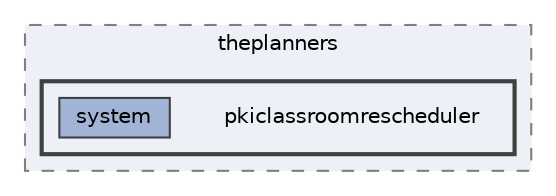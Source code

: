 digraph "pkiclassroomrescheduler/src/main/java/com/theplanners/pkiclassroomrescheduler"
{
 // LATEX_PDF_SIZE
  bgcolor="transparent";
  edge [fontname=Helvetica,fontsize=10,labelfontname=Helvetica,labelfontsize=10];
  node [fontname=Helvetica,fontsize=10,shape=box,height=0.2,width=0.4];
  compound=true
  subgraph clusterdir_52bbd9e89f72367975a2f11631e9502b {
    graph [ bgcolor="#edf0f7", pencolor="grey50", label="theplanners", fontname=Helvetica,fontsize=10 style="filled,dashed", URL="dir_52bbd9e89f72367975a2f11631e9502b.html",tooltip=""]
  subgraph clusterdir_6f0218be596b99dd99a4d895a776eea9 {
    graph [ bgcolor="#edf0f7", pencolor="grey25", label="", fontname=Helvetica,fontsize=10 style="filled,bold", URL="dir_6f0218be596b99dd99a4d895a776eea9.html",tooltip=""]
    dir_6f0218be596b99dd99a4d895a776eea9 [shape=plaintext, label="pkiclassroomrescheduler"];
  dir_337060e501a1dc43eb69ed9de48b0a3b [label="system", fillcolor="#a2b4d6", color="grey25", style="filled", URL="dir_337060e501a1dc43eb69ed9de48b0a3b.html",tooltip=""];
  }
  }
}
